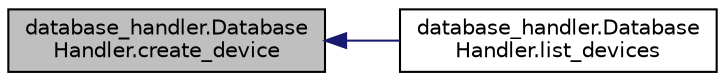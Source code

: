 digraph "database_handler.DatabaseHandler.create_device"
{
  edge [fontname="Helvetica",fontsize="10",labelfontname="Helvetica",labelfontsize="10"];
  node [fontname="Helvetica",fontsize="10",shape=record];
  rankdir="LR";
  Node1 [label="database_handler.Database\lHandler.create_device",height=0.2,width=0.4,color="black", fillcolor="grey75", style="filled", fontcolor="black"];
  Node1 -> Node2 [dir="back",color="midnightblue",fontsize="10",style="solid",fontname="Helvetica"];
  Node2 [label="database_handler.Database\lHandler.list_devices",height=0.2,width=0.4,color="black", fillcolor="white", style="filled",URL="$classdatabase__handler_1_1_database_handler.html#a4bebb2fd621f5c096438bbce67d2f264",tooltip="Retrieve a JSON-formatted list of Devices Retrieve a JSON-formatted list of Devices. "];
}
